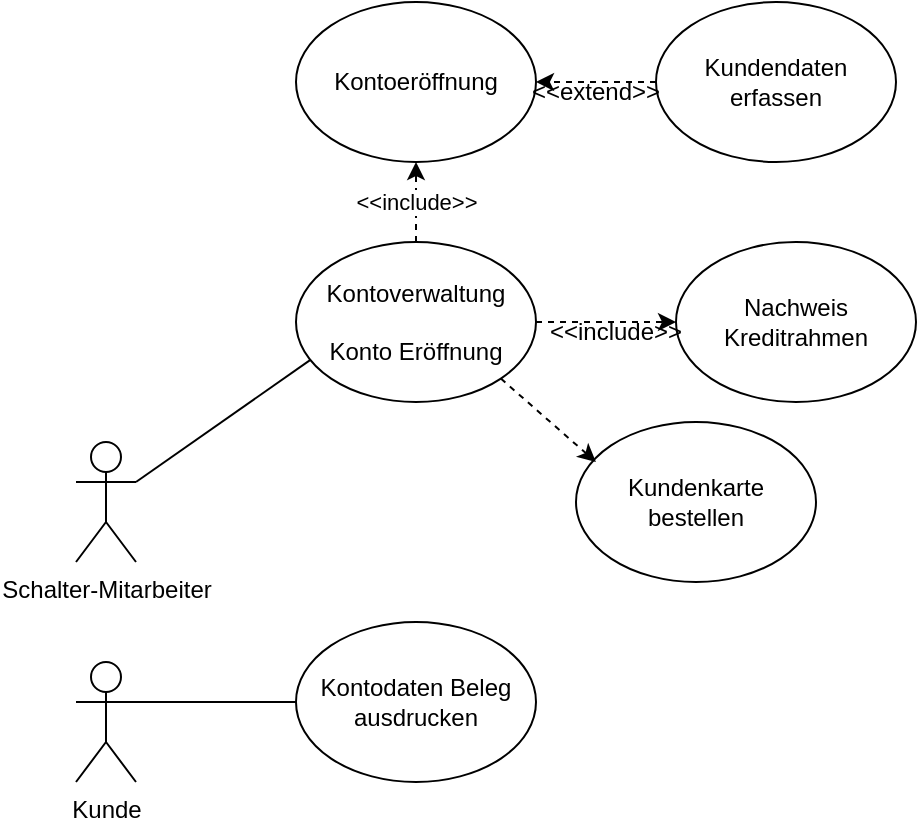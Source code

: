 <mxfile version="15.4.3" type="github">
  <diagram id="mMxph0oxpzVzIzYgks9X" name="Page-1">
    <mxGraphModel dx="541" dy="1520" grid="1" gridSize="10" guides="1" tooltips="1" connect="1" arrows="1" fold="1" page="1" pageScale="1" pageWidth="827" pageHeight="1169" math="0" shadow="0">
      <root>
        <mxCell id="0" />
        <mxCell id="1" parent="0" />
        <mxCell id="yHFZUkc1ypUGbv7L5V7n-5" style="rounded=0;orthogonalLoop=1;jettySize=auto;html=1;exitX=1;exitY=0.333;exitDx=0;exitDy=0;exitPerimeter=0;entryX=0.063;entryY=0.734;entryDx=0;entryDy=0;endArrow=none;endFill=0;entryPerimeter=0;" edge="1" parent="1" source="yHFZUkc1ypUGbv7L5V7n-1" target="yHFZUkc1ypUGbv7L5V7n-2">
          <mxGeometry relative="1" as="geometry" />
        </mxCell>
        <mxCell id="yHFZUkc1ypUGbv7L5V7n-1" value="Schalter-Mitarbeiter" style="shape=umlActor;verticalLabelPosition=bottom;verticalAlign=top;html=1;outlineConnect=0;" vertex="1" parent="1">
          <mxGeometry x="210" y="160" width="30" height="60" as="geometry" />
        </mxCell>
        <mxCell id="yHFZUkc1ypUGbv7L5V7n-11" value="&amp;lt;&amp;lt;include&amp;gt;&amp;gt;" style="edgeStyle=none;rounded=0;orthogonalLoop=1;jettySize=auto;html=1;exitX=0.5;exitY=0;exitDx=0;exitDy=0;entryX=0.5;entryY=1;entryDx=0;entryDy=0;endArrow=classic;endFill=1;dashed=1;" edge="1" parent="1" source="yHFZUkc1ypUGbv7L5V7n-2" target="yHFZUkc1ypUGbv7L5V7n-10">
          <mxGeometry relative="1" as="geometry" />
        </mxCell>
        <mxCell id="yHFZUkc1ypUGbv7L5V7n-14" style="edgeStyle=none;rounded=0;orthogonalLoop=1;jettySize=auto;html=1;exitX=1;exitY=0.5;exitDx=0;exitDy=0;dashed=1;endArrow=classic;endFill=1;" edge="1" parent="1" source="yHFZUkc1ypUGbv7L5V7n-2" target="yHFZUkc1ypUGbv7L5V7n-8">
          <mxGeometry relative="1" as="geometry" />
        </mxCell>
        <mxCell id="yHFZUkc1ypUGbv7L5V7n-2" value="Kontoverwaltung&lt;br&gt;&lt;br&gt;Konto Eröffnung" style="ellipse;whiteSpace=wrap;html=1;" vertex="1" parent="1">
          <mxGeometry x="320" y="60" width="120" height="80" as="geometry" />
        </mxCell>
        <mxCell id="yHFZUkc1ypUGbv7L5V7n-12" value="" style="edgeStyle=none;rounded=0;orthogonalLoop=1;jettySize=auto;html=1;exitX=0;exitY=0.5;exitDx=0;exitDy=0;dashed=1;endArrow=classic;endFill=1;" edge="1" parent="1" source="yHFZUkc1ypUGbv7L5V7n-7" target="yHFZUkc1ypUGbv7L5V7n-10">
          <mxGeometry relative="1" as="geometry" />
        </mxCell>
        <mxCell id="yHFZUkc1ypUGbv7L5V7n-7" value="Kundendaten erfassen" style="ellipse;whiteSpace=wrap;html=1;" vertex="1" parent="1">
          <mxGeometry x="500" y="-60" width="120" height="80" as="geometry" />
        </mxCell>
        <mxCell id="yHFZUkc1ypUGbv7L5V7n-8" value="Nachweis Kreditrahmen" style="ellipse;whiteSpace=wrap;html=1;" vertex="1" parent="1">
          <mxGeometry x="510" y="60" width="120" height="80" as="geometry" />
        </mxCell>
        <mxCell id="yHFZUkc1ypUGbv7L5V7n-9" value="Kontodaten Beleg ausdrucken" style="ellipse;whiteSpace=wrap;html=1;" vertex="1" parent="1">
          <mxGeometry x="320" y="250" width="120" height="80" as="geometry" />
        </mxCell>
        <mxCell id="yHFZUkc1ypUGbv7L5V7n-10" value="Kontoeröffnung" style="ellipse;whiteSpace=wrap;html=1;" vertex="1" parent="1">
          <mxGeometry x="320" y="-60" width="120" height="80" as="geometry" />
        </mxCell>
        <mxCell id="yHFZUkc1ypUGbv7L5V7n-13" value="&amp;lt;&amp;lt;extend&amp;gt;&amp;gt;" style="text;html=1;strokeColor=none;fillColor=none;align=center;verticalAlign=middle;whiteSpace=wrap;rounded=0;" vertex="1" parent="1">
          <mxGeometry x="440" y="-30" width="60" height="30" as="geometry" />
        </mxCell>
        <mxCell id="yHFZUkc1ypUGbv7L5V7n-15" value="&amp;lt;&amp;lt;include&amp;gt;&amp;gt;" style="text;html=1;strokeColor=none;fillColor=none;align=center;verticalAlign=middle;whiteSpace=wrap;rounded=0;" vertex="1" parent="1">
          <mxGeometry x="450" y="90" width="60" height="30" as="geometry" />
        </mxCell>
        <mxCell id="yHFZUkc1ypUGbv7L5V7n-19" style="edgeStyle=none;rounded=0;orthogonalLoop=1;jettySize=auto;html=1;exitX=1;exitY=0.333;exitDx=0;exitDy=0;exitPerimeter=0;endArrow=none;endFill=0;" edge="1" parent="1" source="yHFZUkc1ypUGbv7L5V7n-18" target="yHFZUkc1ypUGbv7L5V7n-9">
          <mxGeometry relative="1" as="geometry" />
        </mxCell>
        <mxCell id="yHFZUkc1ypUGbv7L5V7n-18" value="Kunde" style="shape=umlActor;verticalLabelPosition=bottom;verticalAlign=top;html=1;outlineConnect=0;" vertex="1" parent="1">
          <mxGeometry x="210" y="270" width="30" height="60" as="geometry" />
        </mxCell>
        <mxCell id="yHFZUkc1ypUGbv7L5V7n-20" value="Kundenkarte bestellen" style="ellipse;whiteSpace=wrap;html=1;" vertex="1" parent="1">
          <mxGeometry x="460" y="150" width="120" height="80" as="geometry" />
        </mxCell>
        <mxCell id="yHFZUkc1ypUGbv7L5V7n-21" style="edgeStyle=none;rounded=0;orthogonalLoop=1;jettySize=auto;html=1;exitX=1;exitY=1;exitDx=0;exitDy=0;dashed=1;endArrow=classic;endFill=1;entryX=0.083;entryY=0.25;entryDx=0;entryDy=0;entryPerimeter=0;" edge="1" parent="1" source="yHFZUkc1ypUGbv7L5V7n-2" target="yHFZUkc1ypUGbv7L5V7n-20">
          <mxGeometry relative="1" as="geometry">
            <mxPoint x="440" y="130" as="sourcePoint" />
            <mxPoint x="510" y="130" as="targetPoint" />
          </mxGeometry>
        </mxCell>
      </root>
    </mxGraphModel>
  </diagram>
</mxfile>
